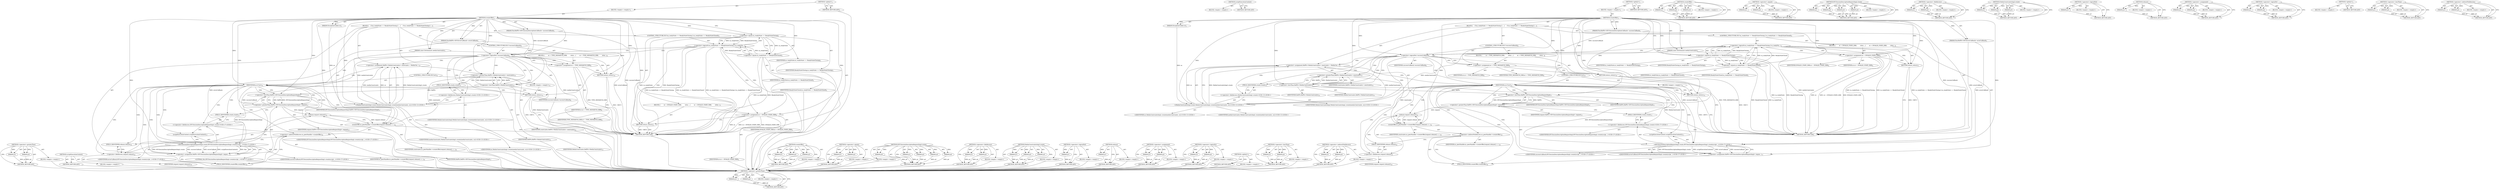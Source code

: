 digraph "&lt;operator&gt;.indirectFieldAccess" {
vulnerable_115 [label=<(METHOD,&lt;operator&gt;.greaterThan)>];
vulnerable_116 [label=<(PARAM,p1)>];
vulnerable_117 [label=<(PARAM,p2)>];
vulnerable_118 [label=<(BLOCK,&lt;empty&gt;,&lt;empty&gt;)>];
vulnerable_119 [label=<(METHOD_RETURN,ANY)>];
vulnerable_143 [label=<(METHOD,scriptExecutionContext)>];
vulnerable_144 [label=<(BLOCK,&lt;empty&gt;,&lt;empty&gt;)>];
vulnerable_145 [label=<(METHOD_RETURN,ANY)>];
vulnerable_6 [label=<(METHOD,&lt;global&gt;)<SUB>1</SUB>>];
vulnerable_7 [label=<(BLOCK,&lt;empty&gt;,&lt;empty&gt;)<SUB>1</SUB>>];
vulnerable_8 [label=<(METHOD,createOffer)<SUB>1</SUB>>];
vulnerable_9 [label=<(PARAM,PassRefPtr&lt;RTCSessionDescriptionCallback&gt; successCallback)<SUB>1</SUB>>];
vulnerable_10 [label=<(PARAM,PassRefPtr&lt;RTCErrorCallback&gt; errorCallback)<SUB>1</SUB>>];
vulnerable_11 [label=<(PARAM,const Dictionary&amp; mediaConstraints)<SUB>1</SUB>>];
vulnerable_12 [label=<(PARAM,ExceptionCode&amp; ec)<SUB>1</SUB>>];
vulnerable_13 [label=<(BLOCK,{
    if (m_readyState == ReadyStateClosing || ...,{
    if (m_readyState == ReadyStateClosing || ...)<SUB>2</SUB>>];
vulnerable_14 [label=<(CONTROL_STRUCTURE,IF,if (m_readyState == ReadyStateClosing || m_readyState == ReadyStateClosed))<SUB>3</SUB>>];
vulnerable_15 [label=<(&lt;operator&gt;.logicalOr,m_readyState == ReadyStateClosing || m_readySta...)<SUB>3</SUB>>];
vulnerable_16 [label=<(&lt;operator&gt;.equals,m_readyState == ReadyStateClosing)<SUB>3</SUB>>];
vulnerable_17 [label=<(IDENTIFIER,m_readyState,m_readyState == ReadyStateClosing)<SUB>3</SUB>>];
vulnerable_18 [label=<(IDENTIFIER,ReadyStateClosing,m_readyState == ReadyStateClosing)<SUB>3</SUB>>];
vulnerable_19 [label=<(&lt;operator&gt;.equals,m_readyState == ReadyStateClosed)<SUB>3</SUB>>];
vulnerable_20 [label=<(IDENTIFIER,m_readyState,m_readyState == ReadyStateClosed)<SUB>3</SUB>>];
vulnerable_21 [label=<(IDENTIFIER,ReadyStateClosed,m_readyState == ReadyStateClosed)<SUB>3</SUB>>];
vulnerable_22 [label=<(BLOCK,{
        ec = INVALID_STATE_ERR;
        retur...,{
        ec = INVALID_STATE_ERR;
        retur...)<SUB>3</SUB>>];
vulnerable_23 [label=<(&lt;operator&gt;.assignment,ec = INVALID_STATE_ERR)<SUB>4</SUB>>];
vulnerable_24 [label=<(IDENTIFIER,ec,ec = INVALID_STATE_ERR)<SUB>4</SUB>>];
vulnerable_25 [label=<(IDENTIFIER,INVALID_STATE_ERR,ec = INVALID_STATE_ERR)<SUB>4</SUB>>];
vulnerable_26 [label=<(RETURN,return;,return;)<SUB>5</SUB>>];
vulnerable_27 [label=<(CONTROL_STRUCTURE,IF,if (!successCallback))<SUB>8</SUB>>];
vulnerable_28 [label=<(&lt;operator&gt;.logicalNot,!successCallback)<SUB>8</SUB>>];
vulnerable_29 [label=<(IDENTIFIER,successCallback,!successCallback)<SUB>8</SUB>>];
vulnerable_30 [label=<(BLOCK,{
        ec = TYPE_MISMATCH_ERR;
        retur...,{
        ec = TYPE_MISMATCH_ERR;
        retur...)<SUB>8</SUB>>];
vulnerable_31 [label=<(&lt;operator&gt;.assignment,ec = TYPE_MISMATCH_ERR)<SUB>9</SUB>>];
vulnerable_32 [label=<(IDENTIFIER,ec,ec = TYPE_MISMATCH_ERR)<SUB>9</SUB>>];
vulnerable_33 [label=<(IDENTIFIER,TYPE_MISMATCH_ERR,ec = TYPE_MISMATCH_ERR)<SUB>9</SUB>>];
vulnerable_34 [label=<(RETURN,return;,return;)<SUB>10</SUB>>];
vulnerable_35 [label=<(&lt;operator&gt;.assignment,RefPtr&lt;MediaConstraints&gt; constraints = MediaCon...)<SUB>13</SUB>>];
vulnerable_36 [label=<(&lt;operator&gt;.greaterThan,RefPtr&lt;MediaConstraints&gt; constraints)<SUB>13</SUB>>];
vulnerable_37 [label=<(&lt;operator&gt;.lessThan,RefPtr&lt;MediaConstraints)<SUB>13</SUB>>];
vulnerable_38 [label=<(IDENTIFIER,RefPtr,RefPtr&lt;MediaConstraints)<SUB>13</SUB>>];
vulnerable_39 [label=<(IDENTIFIER,MediaConstraints,RefPtr&lt;MediaConstraints)<SUB>13</SUB>>];
vulnerable_40 [label=<(IDENTIFIER,constraints,RefPtr&lt;MediaConstraints&gt; constraints)<SUB>13</SUB>>];
vulnerable_41 [label="<(MediaConstraintsImpl.create,MediaConstraintsImpl::create(mediaConstraints, ec))<SUB>13</SUB>>"];
vulnerable_42 [label="<(&lt;operator&gt;.fieldAccess,MediaConstraintsImpl::create)<SUB>13</SUB>>"];
vulnerable_43 [label="<(IDENTIFIER,MediaConstraintsImpl,MediaConstraintsImpl::create(mediaConstraints, ec))<SUB>13</SUB>>"];
vulnerable_44 [label=<(FIELD_IDENTIFIER,create,create)<SUB>13</SUB>>];
vulnerable_45 [label="<(IDENTIFIER,mediaConstraints,MediaConstraintsImpl::create(mediaConstraints, ec))<SUB>13</SUB>>"];
vulnerable_46 [label="<(IDENTIFIER,ec,MediaConstraintsImpl::create(mediaConstraints, ec))<SUB>13</SUB>>"];
vulnerable_47 [label=<(CONTROL_STRUCTURE,IF,if (ec))<SUB>14</SUB>>];
vulnerable_48 [label=<(IDENTIFIER,ec,if (ec))<SUB>14</SUB>>];
vulnerable_49 [label=<(BLOCK,&lt;empty&gt;,&lt;empty&gt;)<SUB>15</SUB>>];
vulnerable_50 [label=<(RETURN,return;,return;)<SUB>15</SUB>>];
vulnerable_51 [label=<(&lt;operator&gt;.assignment,RefPtr&lt;RTCSessionDescriptionRequestImpl&gt; reques...)<SUB>17</SUB>>];
vulnerable_52 [label=<(&lt;operator&gt;.greaterThan,RefPtr&lt;RTCSessionDescriptionRequestImpl&gt; request)<SUB>17</SUB>>];
vulnerable_53 [label=<(&lt;operator&gt;.lessThan,RefPtr&lt;RTCSessionDescriptionRequestImpl)<SUB>17</SUB>>];
vulnerable_54 [label=<(IDENTIFIER,RefPtr,RefPtr&lt;RTCSessionDescriptionRequestImpl)<SUB>17</SUB>>];
vulnerable_55 [label=<(IDENTIFIER,RTCSessionDescriptionRequestImpl,RefPtr&lt;RTCSessionDescriptionRequestImpl)<SUB>17</SUB>>];
vulnerable_56 [label=<(IDENTIFIER,request,RefPtr&lt;RTCSessionDescriptionRequestImpl&gt; request)<SUB>17</SUB>>];
vulnerable_57 [label="<(RTCSessionDescriptionRequestImpl.create,RTCSessionDescriptionRequestImpl::create(script...)<SUB>17</SUB>>"];
vulnerable_58 [label="<(&lt;operator&gt;.fieldAccess,RTCSessionDescriptionRequestImpl::create)<SUB>17</SUB>>"];
vulnerable_59 [label="<(IDENTIFIER,RTCSessionDescriptionRequestImpl,RTCSessionDescriptionRequestImpl::create(script...)<SUB>17</SUB>>"];
vulnerable_60 [label=<(FIELD_IDENTIFIER,create,create)<SUB>17</SUB>>];
vulnerable_61 [label=<(scriptExecutionContext,scriptExecutionContext())<SUB>17</SUB>>];
vulnerable_62 [label="<(IDENTIFIER,successCallback,RTCSessionDescriptionRequestImpl::create(script...)<SUB>17</SUB>>"];
vulnerable_63 [label="<(IDENTIFIER,errorCallback,RTCSessionDescriptionRequestImpl::create(script...)<SUB>17</SUB>>"];
vulnerable_64 [label=<(createOffer,m_peerHandler-&gt;createOffer(request.release(), c...)<SUB>18</SUB>>];
vulnerable_65 [label=<(&lt;operator&gt;.indirectFieldAccess,m_peerHandler-&gt;createOffer)<SUB>18</SUB>>];
vulnerable_66 [label=<(IDENTIFIER,m_peerHandler,m_peerHandler-&gt;createOffer(request.release(), c...)<SUB>18</SUB>>];
vulnerable_67 [label=<(FIELD_IDENTIFIER,createOffer,createOffer)<SUB>18</SUB>>];
vulnerable_68 [label=<(release,request.release())<SUB>18</SUB>>];
vulnerable_69 [label=<(&lt;operator&gt;.fieldAccess,request.release)<SUB>18</SUB>>];
vulnerable_70 [label=<(IDENTIFIER,request,request.release())<SUB>18</SUB>>];
vulnerable_71 [label=<(FIELD_IDENTIFIER,release,release)<SUB>18</SUB>>];
vulnerable_72 [label=<(IDENTIFIER,constraints,m_peerHandler-&gt;createOffer(request.release(), c...)<SUB>18</SUB>>];
vulnerable_73 [label=<(METHOD_RETURN,void)<SUB>1</SUB>>];
vulnerable_75 [label=<(METHOD_RETURN,ANY)<SUB>1</SUB>>];
vulnerable_146 [label=<(METHOD,createOffer)>];
vulnerable_147 [label=<(PARAM,p1)>];
vulnerable_148 [label=<(PARAM,p2)>];
vulnerable_149 [label=<(PARAM,p3)>];
vulnerable_150 [label=<(BLOCK,&lt;empty&gt;,&lt;empty&gt;)>];
vulnerable_151 [label=<(METHOD_RETURN,ANY)>];
vulnerable_101 [label=<(METHOD,&lt;operator&gt;.equals)>];
vulnerable_102 [label=<(PARAM,p1)>];
vulnerable_103 [label=<(PARAM,p2)>];
vulnerable_104 [label=<(BLOCK,&lt;empty&gt;,&lt;empty&gt;)>];
vulnerable_105 [label=<(METHOD_RETURN,ANY)>];
vulnerable_136 [label=<(METHOD,RTCSessionDescriptionRequestImpl.create)>];
vulnerable_137 [label=<(PARAM,p1)>];
vulnerable_138 [label=<(PARAM,p2)>];
vulnerable_139 [label=<(PARAM,p3)>];
vulnerable_140 [label=<(PARAM,p4)>];
vulnerable_141 [label=<(BLOCK,&lt;empty&gt;,&lt;empty&gt;)>];
vulnerable_142 [label=<(METHOD_RETURN,ANY)>];
vulnerable_131 [label=<(METHOD,&lt;operator&gt;.fieldAccess)>];
vulnerable_132 [label=<(PARAM,p1)>];
vulnerable_133 [label=<(PARAM,p2)>];
vulnerable_134 [label=<(BLOCK,&lt;empty&gt;,&lt;empty&gt;)>];
vulnerable_135 [label=<(METHOD_RETURN,ANY)>];
vulnerable_125 [label=<(METHOD,MediaConstraintsImpl.create)>];
vulnerable_126 [label=<(PARAM,p1)>];
vulnerable_127 [label=<(PARAM,p2)>];
vulnerable_128 [label=<(PARAM,p3)>];
vulnerable_129 [label=<(BLOCK,&lt;empty&gt;,&lt;empty&gt;)>];
vulnerable_130 [label=<(METHOD_RETURN,ANY)>];
vulnerable_111 [label=<(METHOD,&lt;operator&gt;.logicalNot)>];
vulnerable_112 [label=<(PARAM,p1)>];
vulnerable_113 [label=<(BLOCK,&lt;empty&gt;,&lt;empty&gt;)>];
vulnerable_114 [label=<(METHOD_RETURN,ANY)>];
vulnerable_157 [label=<(METHOD,release)>];
vulnerable_158 [label=<(PARAM,p1)>];
vulnerable_159 [label=<(BLOCK,&lt;empty&gt;,&lt;empty&gt;)>];
vulnerable_160 [label=<(METHOD_RETURN,ANY)>];
vulnerable_106 [label=<(METHOD,&lt;operator&gt;.assignment)>];
vulnerable_107 [label=<(PARAM,p1)>];
vulnerable_108 [label=<(PARAM,p2)>];
vulnerable_109 [label=<(BLOCK,&lt;empty&gt;,&lt;empty&gt;)>];
vulnerable_110 [label=<(METHOD_RETURN,ANY)>];
vulnerable_96 [label=<(METHOD,&lt;operator&gt;.logicalOr)>];
vulnerable_97 [label=<(PARAM,p1)>];
vulnerable_98 [label=<(PARAM,p2)>];
vulnerable_99 [label=<(BLOCK,&lt;empty&gt;,&lt;empty&gt;)>];
vulnerable_100 [label=<(METHOD_RETURN,ANY)>];
vulnerable_90 [label=<(METHOD,&lt;global&gt;)<SUB>1</SUB>>];
vulnerable_91 [label=<(BLOCK,&lt;empty&gt;,&lt;empty&gt;)>];
vulnerable_92 [label=<(METHOD_RETURN,ANY)>];
vulnerable_120 [label=<(METHOD,&lt;operator&gt;.lessThan)>];
vulnerable_121 [label=<(PARAM,p1)>];
vulnerable_122 [label=<(PARAM,p2)>];
vulnerable_123 [label=<(BLOCK,&lt;empty&gt;,&lt;empty&gt;)>];
vulnerable_124 [label=<(METHOD_RETURN,ANY)>];
vulnerable_152 [label=<(METHOD,&lt;operator&gt;.indirectFieldAccess)>];
vulnerable_153 [label=<(PARAM,p1)>];
vulnerable_154 [label=<(PARAM,p2)>];
vulnerable_155 [label=<(BLOCK,&lt;empty&gt;,&lt;empty&gt;)>];
vulnerable_156 [label=<(METHOD_RETURN,ANY)>];
fixed_116 [label=<(METHOD,&lt;operator&gt;.greaterThan)>];
fixed_117 [label=<(PARAM,p1)>];
fixed_118 [label=<(PARAM,p2)>];
fixed_119 [label=<(BLOCK,&lt;empty&gt;,&lt;empty&gt;)>];
fixed_120 [label=<(METHOD_RETURN,ANY)>];
fixed_145 [label=<(METHOD,scriptExecutionContext)>];
fixed_146 [label=<(BLOCK,&lt;empty&gt;,&lt;empty&gt;)>];
fixed_147 [label=<(METHOD_RETURN,ANY)>];
fixed_6 [label=<(METHOD,&lt;global&gt;)<SUB>1</SUB>>];
fixed_7 [label=<(BLOCK,&lt;empty&gt;,&lt;empty&gt;)<SUB>1</SUB>>];
fixed_8 [label=<(METHOD,createOffer)<SUB>1</SUB>>];
fixed_9 [label=<(PARAM,PassRefPtr&lt;RTCSessionDescriptionCallback&gt; successCallback)<SUB>1</SUB>>];
fixed_10 [label=<(PARAM,PassRefPtr&lt;RTCErrorCallback&gt; errorCallback)<SUB>1</SUB>>];
fixed_11 [label=<(PARAM,const Dictionary&amp; mediaConstraints)<SUB>1</SUB>>];
fixed_12 [label=<(PARAM,ExceptionCode&amp; ec)<SUB>1</SUB>>];
fixed_13 [label=<(BLOCK,{
    if (m_readyState == ReadyStateClosing || ...,{
    if (m_readyState == ReadyStateClosing || ...)<SUB>2</SUB>>];
fixed_14 [label=<(CONTROL_STRUCTURE,IF,if (m_readyState == ReadyStateClosing || m_readyState == ReadyStateClosed))<SUB>3</SUB>>];
fixed_15 [label=<(&lt;operator&gt;.logicalOr,m_readyState == ReadyStateClosing || m_readySta...)<SUB>3</SUB>>];
fixed_16 [label=<(&lt;operator&gt;.equals,m_readyState == ReadyStateClosing)<SUB>3</SUB>>];
fixed_17 [label=<(IDENTIFIER,m_readyState,m_readyState == ReadyStateClosing)<SUB>3</SUB>>];
fixed_18 [label=<(IDENTIFIER,ReadyStateClosing,m_readyState == ReadyStateClosing)<SUB>3</SUB>>];
fixed_19 [label=<(&lt;operator&gt;.equals,m_readyState == ReadyStateClosed)<SUB>3</SUB>>];
fixed_20 [label=<(IDENTIFIER,m_readyState,m_readyState == ReadyStateClosed)<SUB>3</SUB>>];
fixed_21 [label=<(IDENTIFIER,ReadyStateClosed,m_readyState == ReadyStateClosed)<SUB>3</SUB>>];
fixed_22 [label=<(BLOCK,{
        ec = INVALID_STATE_ERR;
        retur...,{
        ec = INVALID_STATE_ERR;
        retur...)<SUB>3</SUB>>];
fixed_23 [label=<(&lt;operator&gt;.assignment,ec = INVALID_STATE_ERR)<SUB>4</SUB>>];
fixed_24 [label=<(IDENTIFIER,ec,ec = INVALID_STATE_ERR)<SUB>4</SUB>>];
fixed_25 [label=<(IDENTIFIER,INVALID_STATE_ERR,ec = INVALID_STATE_ERR)<SUB>4</SUB>>];
fixed_26 [label=<(RETURN,return;,return;)<SUB>5</SUB>>];
fixed_27 [label=<(CONTROL_STRUCTURE,IF,if (!successCallback))<SUB>8</SUB>>];
fixed_28 [label=<(&lt;operator&gt;.logicalNot,!successCallback)<SUB>8</SUB>>];
fixed_29 [label=<(IDENTIFIER,successCallback,!successCallback)<SUB>8</SUB>>];
fixed_30 [label=<(BLOCK,{
        ec = TYPE_MISMATCH_ERR;
        retur...,{
        ec = TYPE_MISMATCH_ERR;
        retur...)<SUB>8</SUB>>];
fixed_31 [label=<(&lt;operator&gt;.assignment,ec = TYPE_MISMATCH_ERR)<SUB>9</SUB>>];
fixed_32 [label=<(IDENTIFIER,ec,ec = TYPE_MISMATCH_ERR)<SUB>9</SUB>>];
fixed_33 [label=<(IDENTIFIER,TYPE_MISMATCH_ERR,ec = TYPE_MISMATCH_ERR)<SUB>9</SUB>>];
fixed_34 [label=<(RETURN,return;,return;)<SUB>10</SUB>>];
fixed_35 [label=<(&lt;operator&gt;.assignment,RefPtr&lt;MediaConstraints&gt; constraints = MediaCon...)<SUB>13</SUB>>];
fixed_36 [label=<(&lt;operator&gt;.greaterThan,RefPtr&lt;MediaConstraints&gt; constraints)<SUB>13</SUB>>];
fixed_37 [label=<(&lt;operator&gt;.lessThan,RefPtr&lt;MediaConstraints)<SUB>13</SUB>>];
fixed_38 [label=<(IDENTIFIER,RefPtr,RefPtr&lt;MediaConstraints)<SUB>13</SUB>>];
fixed_39 [label=<(IDENTIFIER,MediaConstraints,RefPtr&lt;MediaConstraints)<SUB>13</SUB>>];
fixed_40 [label=<(IDENTIFIER,constraints,RefPtr&lt;MediaConstraints&gt; constraints)<SUB>13</SUB>>];
fixed_41 [label="<(MediaConstraintsImpl.create,MediaConstraintsImpl::create(mediaConstraints, ec))<SUB>13</SUB>>"];
fixed_42 [label="<(&lt;operator&gt;.fieldAccess,MediaConstraintsImpl::create)<SUB>13</SUB>>"];
fixed_43 [label="<(IDENTIFIER,MediaConstraintsImpl,MediaConstraintsImpl::create(mediaConstraints, ec))<SUB>13</SUB>>"];
fixed_44 [label=<(FIELD_IDENTIFIER,create,create)<SUB>13</SUB>>];
fixed_45 [label="<(IDENTIFIER,mediaConstraints,MediaConstraintsImpl::create(mediaConstraints, ec))<SUB>13</SUB>>"];
fixed_46 [label="<(IDENTIFIER,ec,MediaConstraintsImpl::create(mediaConstraints, ec))<SUB>13</SUB>>"];
fixed_47 [label=<(CONTROL_STRUCTURE,IF,if (ec))<SUB>14</SUB>>];
fixed_48 [label=<(IDENTIFIER,ec,if (ec))<SUB>14</SUB>>];
fixed_49 [label=<(BLOCK,&lt;empty&gt;,&lt;empty&gt;)<SUB>15</SUB>>];
fixed_50 [label=<(RETURN,return;,return;)<SUB>15</SUB>>];
fixed_51 [label=<(&lt;operator&gt;.assignment,RefPtr&lt;RTCSessionDescriptionRequestImpl&gt; reques...)<SUB>17</SUB>>];
fixed_52 [label=<(&lt;operator&gt;.greaterThan,RefPtr&lt;RTCSessionDescriptionRequestImpl&gt; request)<SUB>17</SUB>>];
fixed_53 [label=<(&lt;operator&gt;.lessThan,RefPtr&lt;RTCSessionDescriptionRequestImpl)<SUB>17</SUB>>];
fixed_54 [label=<(IDENTIFIER,RefPtr,RefPtr&lt;RTCSessionDescriptionRequestImpl)<SUB>17</SUB>>];
fixed_55 [label=<(IDENTIFIER,RTCSessionDescriptionRequestImpl,RefPtr&lt;RTCSessionDescriptionRequestImpl)<SUB>17</SUB>>];
fixed_56 [label=<(IDENTIFIER,request,RefPtr&lt;RTCSessionDescriptionRequestImpl&gt; request)<SUB>17</SUB>>];
fixed_57 [label="<(RTCSessionDescriptionRequestImpl.create,RTCSessionDescriptionRequestImpl::create(script...)<SUB>17</SUB>>"];
fixed_58 [label="<(&lt;operator&gt;.fieldAccess,RTCSessionDescriptionRequestImpl::create)<SUB>17</SUB>>"];
fixed_59 [label="<(IDENTIFIER,RTCSessionDescriptionRequestImpl,RTCSessionDescriptionRequestImpl::create(script...)<SUB>17</SUB>>"];
fixed_60 [label=<(FIELD_IDENTIFIER,create,create)<SUB>17</SUB>>];
fixed_61 [label=<(scriptExecutionContext,scriptExecutionContext())<SUB>17</SUB>>];
fixed_62 [label="<(IDENTIFIER,successCallback,RTCSessionDescriptionRequestImpl::create(script...)<SUB>17</SUB>>"];
fixed_63 [label="<(IDENTIFIER,errorCallback,RTCSessionDescriptionRequestImpl::create(script...)<SUB>17</SUB>>"];
fixed_64 [label="<(LITERAL,this,RTCSessionDescriptionRequestImpl::create(script...)<SUB>17</SUB>>"];
fixed_65 [label=<(createOffer,m_peerHandler-&gt;createOffer(request.release(), c...)<SUB>18</SUB>>];
fixed_66 [label=<(&lt;operator&gt;.indirectFieldAccess,m_peerHandler-&gt;createOffer)<SUB>18</SUB>>];
fixed_67 [label=<(IDENTIFIER,m_peerHandler,m_peerHandler-&gt;createOffer(request.release(), c...)<SUB>18</SUB>>];
fixed_68 [label=<(FIELD_IDENTIFIER,createOffer,createOffer)<SUB>18</SUB>>];
fixed_69 [label=<(release,request.release())<SUB>18</SUB>>];
fixed_70 [label=<(&lt;operator&gt;.fieldAccess,request.release)<SUB>18</SUB>>];
fixed_71 [label=<(IDENTIFIER,request,request.release())<SUB>18</SUB>>];
fixed_72 [label=<(FIELD_IDENTIFIER,release,release)<SUB>18</SUB>>];
fixed_73 [label=<(IDENTIFIER,constraints,m_peerHandler-&gt;createOffer(request.release(), c...)<SUB>18</SUB>>];
fixed_74 [label=<(METHOD_RETURN,void)<SUB>1</SUB>>];
fixed_76 [label=<(METHOD_RETURN,ANY)<SUB>1</SUB>>];
fixed_148 [label=<(METHOD,createOffer)>];
fixed_149 [label=<(PARAM,p1)>];
fixed_150 [label=<(PARAM,p2)>];
fixed_151 [label=<(PARAM,p3)>];
fixed_152 [label=<(BLOCK,&lt;empty&gt;,&lt;empty&gt;)>];
fixed_153 [label=<(METHOD_RETURN,ANY)>];
fixed_102 [label=<(METHOD,&lt;operator&gt;.equals)>];
fixed_103 [label=<(PARAM,p1)>];
fixed_104 [label=<(PARAM,p2)>];
fixed_105 [label=<(BLOCK,&lt;empty&gt;,&lt;empty&gt;)>];
fixed_106 [label=<(METHOD_RETURN,ANY)>];
fixed_137 [label=<(METHOD,RTCSessionDescriptionRequestImpl.create)>];
fixed_138 [label=<(PARAM,p1)>];
fixed_139 [label=<(PARAM,p2)>];
fixed_140 [label=<(PARAM,p3)>];
fixed_141 [label=<(PARAM,p4)>];
fixed_142 [label=<(PARAM,p5)>];
fixed_143 [label=<(BLOCK,&lt;empty&gt;,&lt;empty&gt;)>];
fixed_144 [label=<(METHOD_RETURN,ANY)>];
fixed_132 [label=<(METHOD,&lt;operator&gt;.fieldAccess)>];
fixed_133 [label=<(PARAM,p1)>];
fixed_134 [label=<(PARAM,p2)>];
fixed_135 [label=<(BLOCK,&lt;empty&gt;,&lt;empty&gt;)>];
fixed_136 [label=<(METHOD_RETURN,ANY)>];
fixed_126 [label=<(METHOD,MediaConstraintsImpl.create)>];
fixed_127 [label=<(PARAM,p1)>];
fixed_128 [label=<(PARAM,p2)>];
fixed_129 [label=<(PARAM,p3)>];
fixed_130 [label=<(BLOCK,&lt;empty&gt;,&lt;empty&gt;)>];
fixed_131 [label=<(METHOD_RETURN,ANY)>];
fixed_112 [label=<(METHOD,&lt;operator&gt;.logicalNot)>];
fixed_113 [label=<(PARAM,p1)>];
fixed_114 [label=<(BLOCK,&lt;empty&gt;,&lt;empty&gt;)>];
fixed_115 [label=<(METHOD_RETURN,ANY)>];
fixed_159 [label=<(METHOD,release)>];
fixed_160 [label=<(PARAM,p1)>];
fixed_161 [label=<(BLOCK,&lt;empty&gt;,&lt;empty&gt;)>];
fixed_162 [label=<(METHOD_RETURN,ANY)>];
fixed_107 [label=<(METHOD,&lt;operator&gt;.assignment)>];
fixed_108 [label=<(PARAM,p1)>];
fixed_109 [label=<(PARAM,p2)>];
fixed_110 [label=<(BLOCK,&lt;empty&gt;,&lt;empty&gt;)>];
fixed_111 [label=<(METHOD_RETURN,ANY)>];
fixed_97 [label=<(METHOD,&lt;operator&gt;.logicalOr)>];
fixed_98 [label=<(PARAM,p1)>];
fixed_99 [label=<(PARAM,p2)>];
fixed_100 [label=<(BLOCK,&lt;empty&gt;,&lt;empty&gt;)>];
fixed_101 [label=<(METHOD_RETURN,ANY)>];
fixed_91 [label=<(METHOD,&lt;global&gt;)<SUB>1</SUB>>];
fixed_92 [label=<(BLOCK,&lt;empty&gt;,&lt;empty&gt;)>];
fixed_93 [label=<(METHOD_RETURN,ANY)>];
fixed_121 [label=<(METHOD,&lt;operator&gt;.lessThan)>];
fixed_122 [label=<(PARAM,p1)>];
fixed_123 [label=<(PARAM,p2)>];
fixed_124 [label=<(BLOCK,&lt;empty&gt;,&lt;empty&gt;)>];
fixed_125 [label=<(METHOD_RETURN,ANY)>];
fixed_154 [label=<(METHOD,&lt;operator&gt;.indirectFieldAccess)>];
fixed_155 [label=<(PARAM,p1)>];
fixed_156 [label=<(PARAM,p2)>];
fixed_157 [label=<(BLOCK,&lt;empty&gt;,&lt;empty&gt;)>];
fixed_158 [label=<(METHOD_RETURN,ANY)>];
vulnerable_115 -> vulnerable_116  [key=0, label="AST: "];
vulnerable_115 -> vulnerable_116  [key=1, label="DDG: "];
vulnerable_115 -> vulnerable_118  [key=0, label="AST: "];
vulnerable_115 -> vulnerable_117  [key=0, label="AST: "];
vulnerable_115 -> vulnerable_117  [key=1, label="DDG: "];
vulnerable_115 -> vulnerable_119  [key=0, label="AST: "];
vulnerable_115 -> vulnerable_119  [key=1, label="CFG: "];
vulnerable_116 -> vulnerable_119  [key=0, label="DDG: p1"];
vulnerable_117 -> vulnerable_119  [key=0, label="DDG: p2"];
vulnerable_143 -> vulnerable_144  [key=0, label="AST: "];
vulnerable_143 -> vulnerable_145  [key=0, label="AST: "];
vulnerable_143 -> vulnerable_145  [key=1, label="CFG: "];
vulnerable_6 -> vulnerable_7  [key=0, label="AST: "];
vulnerable_6 -> vulnerable_75  [key=0, label="AST: "];
vulnerable_6 -> vulnerable_75  [key=1, label="CFG: "];
vulnerable_7 -> vulnerable_8  [key=0, label="AST: "];
vulnerable_8 -> vulnerable_9  [key=0, label="AST: "];
vulnerable_8 -> vulnerable_9  [key=1, label="DDG: "];
vulnerable_8 -> vulnerable_10  [key=0, label="AST: "];
vulnerable_8 -> vulnerable_10  [key=1, label="DDG: "];
vulnerable_8 -> vulnerable_11  [key=0, label="AST: "];
vulnerable_8 -> vulnerable_11  [key=1, label="DDG: "];
vulnerable_8 -> vulnerable_12  [key=0, label="AST: "];
vulnerable_8 -> vulnerable_12  [key=1, label="DDG: "];
vulnerable_8 -> vulnerable_13  [key=0, label="AST: "];
vulnerable_8 -> vulnerable_73  [key=0, label="AST: "];
vulnerable_8 -> vulnerable_16  [key=0, label="CFG: "];
vulnerable_8 -> vulnerable_16  [key=1, label="DDG: "];
vulnerable_8 -> vulnerable_48  [key=0, label="DDG: "];
vulnerable_8 -> vulnerable_64  [key=0, label="DDG: "];
vulnerable_8 -> vulnerable_23  [key=0, label="DDG: "];
vulnerable_8 -> vulnerable_26  [key=0, label="DDG: "];
vulnerable_8 -> vulnerable_28  [key=0, label="DDG: "];
vulnerable_8 -> vulnerable_31  [key=0, label="DDG: "];
vulnerable_8 -> vulnerable_34  [key=0, label="DDG: "];
vulnerable_8 -> vulnerable_36  [key=0, label="DDG: "];
vulnerable_8 -> vulnerable_41  [key=0, label="DDG: "];
vulnerable_8 -> vulnerable_50  [key=0, label="DDG: "];
vulnerable_8 -> vulnerable_52  [key=0, label="DDG: "];
vulnerable_8 -> vulnerable_57  [key=0, label="DDG: "];
vulnerable_8 -> vulnerable_19  [key=0, label="DDG: "];
vulnerable_8 -> vulnerable_37  [key=0, label="DDG: "];
vulnerable_8 -> vulnerable_53  [key=0, label="DDG: "];
vulnerable_9 -> vulnerable_73  [key=0, label="DDG: successCallback"];
vulnerable_9 -> vulnerable_28  [key=0, label="DDG: successCallback"];
vulnerable_10 -> vulnerable_73  [key=0, label="DDG: errorCallback"];
vulnerable_10 -> vulnerable_57  [key=0, label="DDG: errorCallback"];
vulnerable_11 -> vulnerable_73  [key=0, label="DDG: mediaConstraints"];
vulnerable_11 -> vulnerable_41  [key=0, label="DDG: mediaConstraints"];
vulnerable_12 -> vulnerable_41  [key=0, label="DDG: ec"];
vulnerable_13 -> vulnerable_14  [key=0, label="AST: "];
vulnerable_13 -> vulnerable_27  [key=0, label="AST: "];
vulnerable_13 -> vulnerable_35  [key=0, label="AST: "];
vulnerable_13 -> vulnerable_47  [key=0, label="AST: "];
vulnerable_13 -> vulnerable_51  [key=0, label="AST: "];
vulnerable_13 -> vulnerable_64  [key=0, label="AST: "];
vulnerable_14 -> vulnerable_15  [key=0, label="AST: "];
vulnerable_14 -> vulnerable_22  [key=0, label="AST: "];
vulnerable_15 -> vulnerable_16  [key=0, label="AST: "];
vulnerable_15 -> vulnerable_19  [key=0, label="AST: "];
vulnerable_15 -> vulnerable_23  [key=0, label="CFG: "];
vulnerable_15 -> vulnerable_23  [key=1, label="CDG: "];
vulnerable_15 -> vulnerable_28  [key=0, label="CFG: "];
vulnerable_15 -> vulnerable_28  [key=1, label="CDG: "];
vulnerable_15 -> vulnerable_73  [key=0, label="DDG: m_readyState == ReadyStateClosing"];
vulnerable_15 -> vulnerable_73  [key=1, label="DDG: m_readyState == ReadyStateClosed"];
vulnerable_15 -> vulnerable_73  [key=2, label="DDG: m_readyState == ReadyStateClosing || m_readyState == ReadyStateClosed"];
vulnerable_15 -> vulnerable_26  [key=0, label="CDG: "];
vulnerable_16 -> vulnerable_17  [key=0, label="AST: "];
vulnerable_16 -> vulnerable_18  [key=0, label="AST: "];
vulnerable_16 -> vulnerable_15  [key=0, label="CFG: "];
vulnerable_16 -> vulnerable_15  [key=1, label="DDG: m_readyState"];
vulnerable_16 -> vulnerable_15  [key=2, label="DDG: ReadyStateClosing"];
vulnerable_16 -> vulnerable_19  [key=0, label="CFG: "];
vulnerable_16 -> vulnerable_19  [key=1, label="DDG: m_readyState"];
vulnerable_16 -> vulnerable_19  [key=2, label="CDG: "];
vulnerable_16 -> vulnerable_73  [key=0, label="DDG: m_readyState"];
vulnerable_16 -> vulnerable_73  [key=1, label="DDG: ReadyStateClosing"];
vulnerable_19 -> vulnerable_20  [key=0, label="AST: "];
vulnerable_19 -> vulnerable_21  [key=0, label="AST: "];
vulnerable_19 -> vulnerable_15  [key=0, label="CFG: "];
vulnerable_19 -> vulnerable_15  [key=1, label="DDG: m_readyState"];
vulnerable_19 -> vulnerable_15  [key=2, label="DDG: ReadyStateClosed"];
vulnerable_19 -> vulnerable_73  [key=0, label="DDG: m_readyState"];
vulnerable_19 -> vulnerable_73  [key=1, label="DDG: ReadyStateClosed"];
vulnerable_22 -> vulnerable_23  [key=0, label="AST: "];
vulnerable_22 -> vulnerable_26  [key=0, label="AST: "];
vulnerable_23 -> vulnerable_24  [key=0, label="AST: "];
vulnerable_23 -> vulnerable_25  [key=0, label="AST: "];
vulnerable_23 -> vulnerable_26  [key=0, label="CFG: "];
vulnerable_23 -> vulnerable_73  [key=0, label="DDG: ec"];
vulnerable_23 -> vulnerable_73  [key=1, label="DDG: ec = INVALID_STATE_ERR"];
vulnerable_23 -> vulnerable_73  [key=2, label="DDG: INVALID_STATE_ERR"];
vulnerable_26 -> vulnerable_73  [key=0, label="CFG: "];
vulnerable_26 -> vulnerable_73  [key=1, label="DDG: &lt;RET&gt;"];
vulnerable_27 -> vulnerable_28  [key=0, label="AST: "];
vulnerable_27 -> vulnerable_30  [key=0, label="AST: "];
vulnerable_28 -> vulnerable_29  [key=0, label="AST: "];
vulnerable_28 -> vulnerable_31  [key=0, label="CFG: "];
vulnerable_28 -> vulnerable_31  [key=1, label="CDG: "];
vulnerable_28 -> vulnerable_37  [key=0, label="CFG: "];
vulnerable_28 -> vulnerable_37  [key=1, label="CDG: "];
vulnerable_28 -> vulnerable_57  [key=0, label="DDG: successCallback"];
vulnerable_28 -> vulnerable_34  [key=0, label="CDG: "];
vulnerable_28 -> vulnerable_48  [key=0, label="CDG: "];
vulnerable_28 -> vulnerable_42  [key=0, label="CDG: "];
vulnerable_28 -> vulnerable_44  [key=0, label="CDG: "];
vulnerable_28 -> vulnerable_35  [key=0, label="CDG: "];
vulnerable_28 -> vulnerable_36  [key=0, label="CDG: "];
vulnerable_28 -> vulnerable_41  [key=0, label="CDG: "];
vulnerable_30 -> vulnerable_31  [key=0, label="AST: "];
vulnerable_30 -> vulnerable_34  [key=0, label="AST: "];
vulnerable_31 -> vulnerable_32  [key=0, label="AST: "];
vulnerable_31 -> vulnerable_33  [key=0, label="AST: "];
vulnerable_31 -> vulnerable_34  [key=0, label="CFG: "];
vulnerable_31 -> vulnerable_73  [key=0, label="DDG: TYPE_MISMATCH_ERR"];
vulnerable_34 -> vulnerable_73  [key=0, label="CFG: "];
vulnerable_34 -> vulnerable_73  [key=1, label="DDG: &lt;RET&gt;"];
vulnerable_35 -> vulnerable_36  [key=0, label="AST: "];
vulnerable_35 -> vulnerable_41  [key=0, label="AST: "];
vulnerable_35 -> vulnerable_48  [key=0, label="CFG: "];
vulnerable_36 -> vulnerable_37  [key=0, label="AST: "];
vulnerable_36 -> vulnerable_40  [key=0, label="AST: "];
vulnerable_36 -> vulnerable_44  [key=0, label="CFG: "];
vulnerable_36 -> vulnerable_64  [key=0, label="DDG: constraints"];
vulnerable_37 -> vulnerable_38  [key=0, label="AST: "];
vulnerable_37 -> vulnerable_39  [key=0, label="AST: "];
vulnerable_37 -> vulnerable_36  [key=0, label="CFG: "];
vulnerable_37 -> vulnerable_36  [key=1, label="DDG: RefPtr"];
vulnerable_37 -> vulnerable_36  [key=2, label="DDG: MediaConstraints"];
vulnerable_37 -> vulnerable_73  [key=0, label="DDG: MediaConstraints"];
vulnerable_37 -> vulnerable_53  [key=0, label="DDG: RefPtr"];
vulnerable_41 -> vulnerable_42  [key=0, label="AST: "];
vulnerable_41 -> vulnerable_45  [key=0, label="AST: "];
vulnerable_41 -> vulnerable_46  [key=0, label="AST: "];
vulnerable_41 -> vulnerable_35  [key=0, label="CFG: "];
vulnerable_41 -> vulnerable_35  [key=1, label="DDG: MediaConstraintsImpl::create"];
vulnerable_41 -> vulnerable_35  [key=2, label="DDG: mediaConstraints"];
vulnerable_41 -> vulnerable_35  [key=3, label="DDG: ec"];
vulnerable_42 -> vulnerable_43  [key=0, label="AST: "];
vulnerable_42 -> vulnerable_44  [key=0, label="AST: "];
vulnerable_42 -> vulnerable_41  [key=0, label="CFG: "];
vulnerable_44 -> vulnerable_42  [key=0, label="CFG: "];
vulnerable_47 -> vulnerable_48  [key=0, label="AST: "];
vulnerable_47 -> vulnerable_49  [key=0, label="AST: "];
vulnerable_48 -> vulnerable_50  [key=0, label="CFG: "];
vulnerable_48 -> vulnerable_50  [key=1, label="CDG: "];
vulnerable_48 -> vulnerable_53  [key=0, label="CFG: "];
vulnerable_48 -> vulnerable_53  [key=1, label="CDG: "];
vulnerable_48 -> vulnerable_68  [key=0, label="CDG: "];
vulnerable_48 -> vulnerable_60  [key=0, label="CDG: "];
vulnerable_48 -> vulnerable_64  [key=0, label="CDG: "];
vulnerable_48 -> vulnerable_51  [key=0, label="CDG: "];
vulnerable_48 -> vulnerable_57  [key=0, label="CDG: "];
vulnerable_48 -> vulnerable_52  [key=0, label="CDG: "];
vulnerable_48 -> vulnerable_69  [key=0, label="CDG: "];
vulnerable_48 -> vulnerable_67  [key=0, label="CDG: "];
vulnerable_48 -> vulnerable_65  [key=0, label="CDG: "];
vulnerable_48 -> vulnerable_58  [key=0, label="CDG: "];
vulnerable_48 -> vulnerable_61  [key=0, label="CDG: "];
vulnerable_48 -> vulnerable_71  [key=0, label="CDG: "];
vulnerable_49 -> vulnerable_50  [key=0, label="AST: "];
vulnerable_50 -> vulnerable_73  [key=0, label="CFG: "];
vulnerable_50 -> vulnerable_73  [key=1, label="DDG: &lt;RET&gt;"];
vulnerable_51 -> vulnerable_52  [key=0, label="AST: "];
vulnerable_51 -> vulnerable_57  [key=0, label="AST: "];
vulnerable_51 -> vulnerable_67  [key=0, label="CFG: "];
vulnerable_52 -> vulnerable_53  [key=0, label="AST: "];
vulnerable_52 -> vulnerable_56  [key=0, label="AST: "];
vulnerable_52 -> vulnerable_60  [key=0, label="CFG: "];
vulnerable_52 -> vulnerable_68  [key=0, label="DDG: request"];
vulnerable_53 -> vulnerable_54  [key=0, label="AST: "];
vulnerable_53 -> vulnerable_55  [key=0, label="AST: "];
vulnerable_53 -> vulnerable_52  [key=0, label="CFG: "];
vulnerable_53 -> vulnerable_52  [key=1, label="DDG: RefPtr"];
vulnerable_53 -> vulnerable_52  [key=2, label="DDG: RTCSessionDescriptionRequestImpl"];
vulnerable_53 -> vulnerable_57  [key=0, label="DDG: RTCSessionDescriptionRequestImpl"];
vulnerable_57 -> vulnerable_58  [key=0, label="AST: "];
vulnerable_57 -> vulnerable_61  [key=0, label="AST: "];
vulnerable_57 -> vulnerable_62  [key=0, label="AST: "];
vulnerable_57 -> vulnerable_63  [key=0, label="AST: "];
vulnerable_57 -> vulnerable_51  [key=0, label="CFG: "];
vulnerable_57 -> vulnerable_51  [key=1, label="DDG: RTCSessionDescriptionRequestImpl::create"];
vulnerable_57 -> vulnerable_51  [key=2, label="DDG: scriptExecutionContext()"];
vulnerable_57 -> vulnerable_51  [key=3, label="DDG: successCallback"];
vulnerable_57 -> vulnerable_51  [key=4, label="DDG: errorCallback"];
vulnerable_58 -> vulnerable_59  [key=0, label="AST: "];
vulnerable_58 -> vulnerable_60  [key=0, label="AST: "];
vulnerable_58 -> vulnerable_61  [key=0, label="CFG: "];
vulnerable_60 -> vulnerable_58  [key=0, label="CFG: "];
vulnerable_61 -> vulnerable_57  [key=0, label="CFG: "];
vulnerable_64 -> vulnerable_65  [key=0, label="AST: "];
vulnerable_64 -> vulnerable_68  [key=0, label="AST: "];
vulnerable_64 -> vulnerable_72  [key=0, label="AST: "];
vulnerable_64 -> vulnerable_73  [key=0, label="CFG: "];
vulnerable_65 -> vulnerable_66  [key=0, label="AST: "];
vulnerable_65 -> vulnerable_67  [key=0, label="AST: "];
vulnerable_65 -> vulnerable_71  [key=0, label="CFG: "];
vulnerable_67 -> vulnerable_65  [key=0, label="CFG: "];
vulnerable_68 -> vulnerable_69  [key=0, label="AST: "];
vulnerable_68 -> vulnerable_64  [key=0, label="CFG: "];
vulnerable_68 -> vulnerable_64  [key=1, label="DDG: request.release"];
vulnerable_69 -> vulnerable_70  [key=0, label="AST: "];
vulnerable_69 -> vulnerable_71  [key=0, label="AST: "];
vulnerable_69 -> vulnerable_68  [key=0, label="CFG: "];
vulnerable_71 -> vulnerable_69  [key=0, label="CFG: "];
vulnerable_146 -> vulnerable_147  [key=0, label="AST: "];
vulnerable_146 -> vulnerable_147  [key=1, label="DDG: "];
vulnerable_146 -> vulnerable_150  [key=0, label="AST: "];
vulnerable_146 -> vulnerable_148  [key=0, label="AST: "];
vulnerable_146 -> vulnerable_148  [key=1, label="DDG: "];
vulnerable_146 -> vulnerable_151  [key=0, label="AST: "];
vulnerable_146 -> vulnerable_151  [key=1, label="CFG: "];
vulnerable_146 -> vulnerable_149  [key=0, label="AST: "];
vulnerable_146 -> vulnerable_149  [key=1, label="DDG: "];
vulnerable_147 -> vulnerable_151  [key=0, label="DDG: p1"];
vulnerable_148 -> vulnerable_151  [key=0, label="DDG: p2"];
vulnerable_149 -> vulnerable_151  [key=0, label="DDG: p3"];
vulnerable_101 -> vulnerable_102  [key=0, label="AST: "];
vulnerable_101 -> vulnerable_102  [key=1, label="DDG: "];
vulnerable_101 -> vulnerable_104  [key=0, label="AST: "];
vulnerable_101 -> vulnerable_103  [key=0, label="AST: "];
vulnerable_101 -> vulnerable_103  [key=1, label="DDG: "];
vulnerable_101 -> vulnerable_105  [key=0, label="AST: "];
vulnerable_101 -> vulnerable_105  [key=1, label="CFG: "];
vulnerable_102 -> vulnerable_105  [key=0, label="DDG: p1"];
vulnerable_103 -> vulnerable_105  [key=0, label="DDG: p2"];
vulnerable_136 -> vulnerable_137  [key=0, label="AST: "];
vulnerable_136 -> vulnerable_137  [key=1, label="DDG: "];
vulnerable_136 -> vulnerable_141  [key=0, label="AST: "];
vulnerable_136 -> vulnerable_138  [key=0, label="AST: "];
vulnerable_136 -> vulnerable_138  [key=1, label="DDG: "];
vulnerable_136 -> vulnerable_142  [key=0, label="AST: "];
vulnerable_136 -> vulnerable_142  [key=1, label="CFG: "];
vulnerable_136 -> vulnerable_139  [key=0, label="AST: "];
vulnerable_136 -> vulnerable_139  [key=1, label="DDG: "];
vulnerable_136 -> vulnerable_140  [key=0, label="AST: "];
vulnerable_136 -> vulnerable_140  [key=1, label="DDG: "];
vulnerable_137 -> vulnerable_142  [key=0, label="DDG: p1"];
vulnerable_138 -> vulnerable_142  [key=0, label="DDG: p2"];
vulnerable_139 -> vulnerable_142  [key=0, label="DDG: p3"];
vulnerable_140 -> vulnerable_142  [key=0, label="DDG: p4"];
vulnerable_131 -> vulnerable_132  [key=0, label="AST: "];
vulnerable_131 -> vulnerable_132  [key=1, label="DDG: "];
vulnerable_131 -> vulnerable_134  [key=0, label="AST: "];
vulnerable_131 -> vulnerable_133  [key=0, label="AST: "];
vulnerable_131 -> vulnerable_133  [key=1, label="DDG: "];
vulnerable_131 -> vulnerable_135  [key=0, label="AST: "];
vulnerable_131 -> vulnerable_135  [key=1, label="CFG: "];
vulnerable_132 -> vulnerable_135  [key=0, label="DDG: p1"];
vulnerable_133 -> vulnerable_135  [key=0, label="DDG: p2"];
vulnerable_125 -> vulnerable_126  [key=0, label="AST: "];
vulnerable_125 -> vulnerable_126  [key=1, label="DDG: "];
vulnerable_125 -> vulnerable_129  [key=0, label="AST: "];
vulnerable_125 -> vulnerable_127  [key=0, label="AST: "];
vulnerable_125 -> vulnerable_127  [key=1, label="DDG: "];
vulnerable_125 -> vulnerable_130  [key=0, label="AST: "];
vulnerable_125 -> vulnerable_130  [key=1, label="CFG: "];
vulnerable_125 -> vulnerable_128  [key=0, label="AST: "];
vulnerable_125 -> vulnerable_128  [key=1, label="DDG: "];
vulnerable_126 -> vulnerable_130  [key=0, label="DDG: p1"];
vulnerable_127 -> vulnerable_130  [key=0, label="DDG: p2"];
vulnerable_128 -> vulnerable_130  [key=0, label="DDG: p3"];
vulnerable_111 -> vulnerable_112  [key=0, label="AST: "];
vulnerable_111 -> vulnerable_112  [key=1, label="DDG: "];
vulnerable_111 -> vulnerable_113  [key=0, label="AST: "];
vulnerable_111 -> vulnerable_114  [key=0, label="AST: "];
vulnerable_111 -> vulnerable_114  [key=1, label="CFG: "];
vulnerable_112 -> vulnerable_114  [key=0, label="DDG: p1"];
vulnerable_157 -> vulnerable_158  [key=0, label="AST: "];
vulnerable_157 -> vulnerable_158  [key=1, label="DDG: "];
vulnerable_157 -> vulnerable_159  [key=0, label="AST: "];
vulnerable_157 -> vulnerable_160  [key=0, label="AST: "];
vulnerable_157 -> vulnerable_160  [key=1, label="CFG: "];
vulnerable_158 -> vulnerable_160  [key=0, label="DDG: p1"];
vulnerable_106 -> vulnerable_107  [key=0, label="AST: "];
vulnerable_106 -> vulnerable_107  [key=1, label="DDG: "];
vulnerable_106 -> vulnerable_109  [key=0, label="AST: "];
vulnerable_106 -> vulnerable_108  [key=0, label="AST: "];
vulnerable_106 -> vulnerable_108  [key=1, label="DDG: "];
vulnerable_106 -> vulnerable_110  [key=0, label="AST: "];
vulnerable_106 -> vulnerable_110  [key=1, label="CFG: "];
vulnerable_107 -> vulnerable_110  [key=0, label="DDG: p1"];
vulnerable_108 -> vulnerable_110  [key=0, label="DDG: p2"];
vulnerable_96 -> vulnerable_97  [key=0, label="AST: "];
vulnerable_96 -> vulnerable_97  [key=1, label="DDG: "];
vulnerable_96 -> vulnerable_99  [key=0, label="AST: "];
vulnerable_96 -> vulnerable_98  [key=0, label="AST: "];
vulnerable_96 -> vulnerable_98  [key=1, label="DDG: "];
vulnerable_96 -> vulnerable_100  [key=0, label="AST: "];
vulnerable_96 -> vulnerable_100  [key=1, label="CFG: "];
vulnerable_97 -> vulnerable_100  [key=0, label="DDG: p1"];
vulnerable_98 -> vulnerable_100  [key=0, label="DDG: p2"];
vulnerable_90 -> vulnerable_91  [key=0, label="AST: "];
vulnerable_90 -> vulnerable_92  [key=0, label="AST: "];
vulnerable_90 -> vulnerable_92  [key=1, label="CFG: "];
vulnerable_120 -> vulnerable_121  [key=0, label="AST: "];
vulnerable_120 -> vulnerable_121  [key=1, label="DDG: "];
vulnerable_120 -> vulnerable_123  [key=0, label="AST: "];
vulnerable_120 -> vulnerable_122  [key=0, label="AST: "];
vulnerable_120 -> vulnerable_122  [key=1, label="DDG: "];
vulnerable_120 -> vulnerable_124  [key=0, label="AST: "];
vulnerable_120 -> vulnerable_124  [key=1, label="CFG: "];
vulnerable_121 -> vulnerable_124  [key=0, label="DDG: p1"];
vulnerable_122 -> vulnerable_124  [key=0, label="DDG: p2"];
vulnerable_152 -> vulnerable_153  [key=0, label="AST: "];
vulnerable_152 -> vulnerable_153  [key=1, label="DDG: "];
vulnerable_152 -> vulnerable_155  [key=0, label="AST: "];
vulnerable_152 -> vulnerable_154  [key=0, label="AST: "];
vulnerable_152 -> vulnerable_154  [key=1, label="DDG: "];
vulnerable_152 -> vulnerable_156  [key=0, label="AST: "];
vulnerable_152 -> vulnerable_156  [key=1, label="CFG: "];
vulnerable_153 -> vulnerable_156  [key=0, label="DDG: p1"];
vulnerable_154 -> vulnerable_156  [key=0, label="DDG: p2"];
fixed_116 -> fixed_117  [key=0, label="AST: "];
fixed_116 -> fixed_117  [key=1, label="DDG: "];
fixed_116 -> fixed_119  [key=0, label="AST: "];
fixed_116 -> fixed_118  [key=0, label="AST: "];
fixed_116 -> fixed_118  [key=1, label="DDG: "];
fixed_116 -> fixed_120  [key=0, label="AST: "];
fixed_116 -> fixed_120  [key=1, label="CFG: "];
fixed_117 -> fixed_120  [key=0, label="DDG: p1"];
fixed_118 -> fixed_120  [key=0, label="DDG: p2"];
fixed_119 -> vulnerable_115  [key=0];
fixed_120 -> vulnerable_115  [key=0];
fixed_145 -> fixed_146  [key=0, label="AST: "];
fixed_145 -> fixed_147  [key=0, label="AST: "];
fixed_145 -> fixed_147  [key=1, label="CFG: "];
fixed_146 -> vulnerable_115  [key=0];
fixed_147 -> vulnerable_115  [key=0];
fixed_6 -> fixed_7  [key=0, label="AST: "];
fixed_6 -> fixed_76  [key=0, label="AST: "];
fixed_6 -> fixed_76  [key=1, label="CFG: "];
fixed_7 -> fixed_8  [key=0, label="AST: "];
fixed_8 -> fixed_9  [key=0, label="AST: "];
fixed_8 -> fixed_9  [key=1, label="DDG: "];
fixed_8 -> fixed_10  [key=0, label="AST: "];
fixed_8 -> fixed_10  [key=1, label="DDG: "];
fixed_8 -> fixed_11  [key=0, label="AST: "];
fixed_8 -> fixed_11  [key=1, label="DDG: "];
fixed_8 -> fixed_12  [key=0, label="AST: "];
fixed_8 -> fixed_12  [key=1, label="DDG: "];
fixed_8 -> fixed_13  [key=0, label="AST: "];
fixed_8 -> fixed_74  [key=0, label="AST: "];
fixed_8 -> fixed_16  [key=0, label="CFG: "];
fixed_8 -> fixed_16  [key=1, label="DDG: "];
fixed_8 -> fixed_48  [key=0, label="DDG: "];
fixed_8 -> fixed_65  [key=0, label="DDG: "];
fixed_8 -> fixed_23  [key=0, label="DDG: "];
fixed_8 -> fixed_26  [key=0, label="DDG: "];
fixed_8 -> fixed_28  [key=0, label="DDG: "];
fixed_8 -> fixed_31  [key=0, label="DDG: "];
fixed_8 -> fixed_34  [key=0, label="DDG: "];
fixed_8 -> fixed_36  [key=0, label="DDG: "];
fixed_8 -> fixed_41  [key=0, label="DDG: "];
fixed_8 -> fixed_50  [key=0, label="DDG: "];
fixed_8 -> fixed_52  [key=0, label="DDG: "];
fixed_8 -> fixed_57  [key=0, label="DDG: "];
fixed_8 -> fixed_19  [key=0, label="DDG: "];
fixed_8 -> fixed_37  [key=0, label="DDG: "];
fixed_8 -> fixed_53  [key=0, label="DDG: "];
fixed_9 -> fixed_74  [key=0, label="DDG: successCallback"];
fixed_9 -> fixed_28  [key=0, label="DDG: successCallback"];
fixed_10 -> fixed_74  [key=0, label="DDG: errorCallback"];
fixed_10 -> fixed_57  [key=0, label="DDG: errorCallback"];
fixed_11 -> fixed_74  [key=0, label="DDG: mediaConstraints"];
fixed_11 -> fixed_41  [key=0, label="DDG: mediaConstraints"];
fixed_12 -> fixed_41  [key=0, label="DDG: ec"];
fixed_13 -> fixed_14  [key=0, label="AST: "];
fixed_13 -> fixed_27  [key=0, label="AST: "];
fixed_13 -> fixed_35  [key=0, label="AST: "];
fixed_13 -> fixed_47  [key=0, label="AST: "];
fixed_13 -> fixed_51  [key=0, label="AST: "];
fixed_13 -> fixed_65  [key=0, label="AST: "];
fixed_14 -> fixed_15  [key=0, label="AST: "];
fixed_14 -> fixed_22  [key=0, label="AST: "];
fixed_15 -> fixed_16  [key=0, label="AST: "];
fixed_15 -> fixed_19  [key=0, label="AST: "];
fixed_15 -> fixed_23  [key=0, label="CFG: "];
fixed_15 -> fixed_23  [key=1, label="CDG: "];
fixed_15 -> fixed_28  [key=0, label="CFG: "];
fixed_15 -> fixed_28  [key=1, label="CDG: "];
fixed_15 -> fixed_74  [key=0, label="DDG: m_readyState == ReadyStateClosing"];
fixed_15 -> fixed_74  [key=1, label="DDG: m_readyState == ReadyStateClosed"];
fixed_15 -> fixed_74  [key=2, label="DDG: m_readyState == ReadyStateClosing || m_readyState == ReadyStateClosed"];
fixed_15 -> fixed_26  [key=0, label="CDG: "];
fixed_16 -> fixed_17  [key=0, label="AST: "];
fixed_16 -> fixed_18  [key=0, label="AST: "];
fixed_16 -> fixed_15  [key=0, label="CFG: "];
fixed_16 -> fixed_15  [key=1, label="DDG: m_readyState"];
fixed_16 -> fixed_15  [key=2, label="DDG: ReadyStateClosing"];
fixed_16 -> fixed_19  [key=0, label="CFG: "];
fixed_16 -> fixed_19  [key=1, label="DDG: m_readyState"];
fixed_16 -> fixed_19  [key=2, label="CDG: "];
fixed_16 -> fixed_74  [key=0, label="DDG: m_readyState"];
fixed_16 -> fixed_74  [key=1, label="DDG: ReadyStateClosing"];
fixed_17 -> vulnerable_115  [key=0];
fixed_18 -> vulnerable_115  [key=0];
fixed_19 -> fixed_20  [key=0, label="AST: "];
fixed_19 -> fixed_21  [key=0, label="AST: "];
fixed_19 -> fixed_15  [key=0, label="CFG: "];
fixed_19 -> fixed_15  [key=1, label="DDG: m_readyState"];
fixed_19 -> fixed_15  [key=2, label="DDG: ReadyStateClosed"];
fixed_19 -> fixed_74  [key=0, label="DDG: m_readyState"];
fixed_19 -> fixed_74  [key=1, label="DDG: ReadyStateClosed"];
fixed_20 -> vulnerable_115  [key=0];
fixed_21 -> vulnerable_115  [key=0];
fixed_22 -> fixed_23  [key=0, label="AST: "];
fixed_22 -> fixed_26  [key=0, label="AST: "];
fixed_23 -> fixed_24  [key=0, label="AST: "];
fixed_23 -> fixed_25  [key=0, label="AST: "];
fixed_23 -> fixed_26  [key=0, label="CFG: "];
fixed_23 -> fixed_74  [key=0, label="DDG: ec"];
fixed_23 -> fixed_74  [key=1, label="DDG: ec = INVALID_STATE_ERR"];
fixed_23 -> fixed_74  [key=2, label="DDG: INVALID_STATE_ERR"];
fixed_24 -> vulnerable_115  [key=0];
fixed_25 -> vulnerable_115  [key=0];
fixed_26 -> fixed_74  [key=0, label="CFG: "];
fixed_26 -> fixed_74  [key=1, label="DDG: &lt;RET&gt;"];
fixed_27 -> fixed_28  [key=0, label="AST: "];
fixed_27 -> fixed_30  [key=0, label="AST: "];
fixed_28 -> fixed_29  [key=0, label="AST: "];
fixed_28 -> fixed_31  [key=0, label="CFG: "];
fixed_28 -> fixed_31  [key=1, label="CDG: "];
fixed_28 -> fixed_37  [key=0, label="CFG: "];
fixed_28 -> fixed_37  [key=1, label="CDG: "];
fixed_28 -> fixed_57  [key=0, label="DDG: successCallback"];
fixed_28 -> fixed_34  [key=0, label="CDG: "];
fixed_28 -> fixed_48  [key=0, label="CDG: "];
fixed_28 -> fixed_42  [key=0, label="CDG: "];
fixed_28 -> fixed_44  [key=0, label="CDG: "];
fixed_28 -> fixed_35  [key=0, label="CDG: "];
fixed_28 -> fixed_36  [key=0, label="CDG: "];
fixed_28 -> fixed_41  [key=0, label="CDG: "];
fixed_29 -> vulnerable_115  [key=0];
fixed_30 -> fixed_31  [key=0, label="AST: "];
fixed_30 -> fixed_34  [key=0, label="AST: "];
fixed_31 -> fixed_32  [key=0, label="AST: "];
fixed_31 -> fixed_33  [key=0, label="AST: "];
fixed_31 -> fixed_34  [key=0, label="CFG: "];
fixed_31 -> fixed_74  [key=0, label="DDG: TYPE_MISMATCH_ERR"];
fixed_32 -> vulnerable_115  [key=0];
fixed_33 -> vulnerable_115  [key=0];
fixed_34 -> fixed_74  [key=0, label="CFG: "];
fixed_34 -> fixed_74  [key=1, label="DDG: &lt;RET&gt;"];
fixed_35 -> fixed_36  [key=0, label="AST: "];
fixed_35 -> fixed_41  [key=0, label="AST: "];
fixed_35 -> fixed_48  [key=0, label="CFG: "];
fixed_36 -> fixed_37  [key=0, label="AST: "];
fixed_36 -> fixed_40  [key=0, label="AST: "];
fixed_36 -> fixed_44  [key=0, label="CFG: "];
fixed_36 -> fixed_65  [key=0, label="DDG: constraints"];
fixed_37 -> fixed_38  [key=0, label="AST: "];
fixed_37 -> fixed_39  [key=0, label="AST: "];
fixed_37 -> fixed_36  [key=0, label="CFG: "];
fixed_37 -> fixed_36  [key=1, label="DDG: RefPtr"];
fixed_37 -> fixed_36  [key=2, label="DDG: MediaConstraints"];
fixed_37 -> fixed_74  [key=0, label="DDG: MediaConstraints"];
fixed_37 -> fixed_53  [key=0, label="DDG: RefPtr"];
fixed_38 -> vulnerable_115  [key=0];
fixed_39 -> vulnerable_115  [key=0];
fixed_40 -> vulnerable_115  [key=0];
fixed_41 -> fixed_42  [key=0, label="AST: "];
fixed_41 -> fixed_45  [key=0, label="AST: "];
fixed_41 -> fixed_46  [key=0, label="AST: "];
fixed_41 -> fixed_35  [key=0, label="CFG: "];
fixed_41 -> fixed_35  [key=1, label="DDG: MediaConstraintsImpl::create"];
fixed_41 -> fixed_35  [key=2, label="DDG: mediaConstraints"];
fixed_41 -> fixed_35  [key=3, label="DDG: ec"];
fixed_42 -> fixed_43  [key=0, label="AST: "];
fixed_42 -> fixed_44  [key=0, label="AST: "];
fixed_42 -> fixed_41  [key=0, label="CFG: "];
fixed_43 -> vulnerable_115  [key=0];
fixed_44 -> fixed_42  [key=0, label="CFG: "];
fixed_45 -> vulnerable_115  [key=0];
fixed_46 -> vulnerable_115  [key=0];
fixed_47 -> fixed_48  [key=0, label="AST: "];
fixed_47 -> fixed_49  [key=0, label="AST: "];
fixed_48 -> fixed_50  [key=0, label="CFG: "];
fixed_48 -> fixed_50  [key=1, label="CDG: "];
fixed_48 -> fixed_53  [key=0, label="CFG: "];
fixed_48 -> fixed_53  [key=1, label="CDG: "];
fixed_48 -> fixed_68  [key=0, label="CDG: "];
fixed_48 -> fixed_60  [key=0, label="CDG: "];
fixed_48 -> fixed_51  [key=0, label="CDG: "];
fixed_48 -> fixed_57  [key=0, label="CDG: "];
fixed_48 -> fixed_66  [key=0, label="CDG: "];
fixed_48 -> fixed_52  [key=0, label="CDG: "];
fixed_48 -> fixed_72  [key=0, label="CDG: "];
fixed_48 -> fixed_69  [key=0, label="CDG: "];
fixed_48 -> fixed_65  [key=0, label="CDG: "];
fixed_48 -> fixed_58  [key=0, label="CDG: "];
fixed_48 -> fixed_61  [key=0, label="CDG: "];
fixed_48 -> fixed_70  [key=0, label="CDG: "];
fixed_49 -> fixed_50  [key=0, label="AST: "];
fixed_50 -> fixed_74  [key=0, label="CFG: "];
fixed_50 -> fixed_74  [key=1, label="DDG: &lt;RET&gt;"];
fixed_51 -> fixed_52  [key=0, label="AST: "];
fixed_51 -> fixed_57  [key=0, label="AST: "];
fixed_51 -> fixed_68  [key=0, label="CFG: "];
fixed_52 -> fixed_53  [key=0, label="AST: "];
fixed_52 -> fixed_56  [key=0, label="AST: "];
fixed_52 -> fixed_60  [key=0, label="CFG: "];
fixed_52 -> fixed_69  [key=0, label="DDG: request"];
fixed_53 -> fixed_54  [key=0, label="AST: "];
fixed_53 -> fixed_55  [key=0, label="AST: "];
fixed_53 -> fixed_52  [key=0, label="CFG: "];
fixed_53 -> fixed_52  [key=1, label="DDG: RefPtr"];
fixed_53 -> fixed_52  [key=2, label="DDG: RTCSessionDescriptionRequestImpl"];
fixed_53 -> fixed_57  [key=0, label="DDG: RTCSessionDescriptionRequestImpl"];
fixed_54 -> vulnerable_115  [key=0];
fixed_55 -> vulnerable_115  [key=0];
fixed_56 -> vulnerable_115  [key=0];
fixed_57 -> fixed_58  [key=0, label="AST: "];
fixed_57 -> fixed_61  [key=0, label="AST: "];
fixed_57 -> fixed_62  [key=0, label="AST: "];
fixed_57 -> fixed_63  [key=0, label="AST: "];
fixed_57 -> fixed_64  [key=0, label="AST: "];
fixed_57 -> fixed_51  [key=0, label="CFG: "];
fixed_57 -> fixed_51  [key=1, label="DDG: RTCSessionDescriptionRequestImpl::create"];
fixed_57 -> fixed_51  [key=2, label="DDG: successCallback"];
fixed_57 -> fixed_51  [key=3, label="DDG: errorCallback"];
fixed_57 -> fixed_51  [key=4, label="DDG: this"];
fixed_57 -> fixed_51  [key=5, label="DDG: scriptExecutionContext()"];
fixed_58 -> fixed_59  [key=0, label="AST: "];
fixed_58 -> fixed_60  [key=0, label="AST: "];
fixed_58 -> fixed_61  [key=0, label="CFG: "];
fixed_59 -> vulnerable_115  [key=0];
fixed_60 -> fixed_58  [key=0, label="CFG: "];
fixed_61 -> fixed_57  [key=0, label="CFG: "];
fixed_62 -> vulnerable_115  [key=0];
fixed_63 -> vulnerable_115  [key=0];
fixed_64 -> vulnerable_115  [key=0];
fixed_65 -> fixed_66  [key=0, label="AST: "];
fixed_65 -> fixed_69  [key=0, label="AST: "];
fixed_65 -> fixed_73  [key=0, label="AST: "];
fixed_65 -> fixed_74  [key=0, label="CFG: "];
fixed_66 -> fixed_67  [key=0, label="AST: "];
fixed_66 -> fixed_68  [key=0, label="AST: "];
fixed_66 -> fixed_72  [key=0, label="CFG: "];
fixed_67 -> vulnerable_115  [key=0];
fixed_68 -> fixed_66  [key=0, label="CFG: "];
fixed_69 -> fixed_70  [key=0, label="AST: "];
fixed_69 -> fixed_65  [key=0, label="CFG: "];
fixed_69 -> fixed_65  [key=1, label="DDG: request.release"];
fixed_70 -> fixed_71  [key=0, label="AST: "];
fixed_70 -> fixed_72  [key=0, label="AST: "];
fixed_70 -> fixed_69  [key=0, label="CFG: "];
fixed_71 -> vulnerable_115  [key=0];
fixed_72 -> fixed_70  [key=0, label="CFG: "];
fixed_73 -> vulnerable_115  [key=0];
fixed_74 -> vulnerable_115  [key=0];
fixed_76 -> vulnerable_115  [key=0];
fixed_148 -> fixed_149  [key=0, label="AST: "];
fixed_148 -> fixed_149  [key=1, label="DDG: "];
fixed_148 -> fixed_152  [key=0, label="AST: "];
fixed_148 -> fixed_150  [key=0, label="AST: "];
fixed_148 -> fixed_150  [key=1, label="DDG: "];
fixed_148 -> fixed_153  [key=0, label="AST: "];
fixed_148 -> fixed_153  [key=1, label="CFG: "];
fixed_148 -> fixed_151  [key=0, label="AST: "];
fixed_148 -> fixed_151  [key=1, label="DDG: "];
fixed_149 -> fixed_153  [key=0, label="DDG: p1"];
fixed_150 -> fixed_153  [key=0, label="DDG: p2"];
fixed_151 -> fixed_153  [key=0, label="DDG: p3"];
fixed_152 -> vulnerable_115  [key=0];
fixed_153 -> vulnerable_115  [key=0];
fixed_102 -> fixed_103  [key=0, label="AST: "];
fixed_102 -> fixed_103  [key=1, label="DDG: "];
fixed_102 -> fixed_105  [key=0, label="AST: "];
fixed_102 -> fixed_104  [key=0, label="AST: "];
fixed_102 -> fixed_104  [key=1, label="DDG: "];
fixed_102 -> fixed_106  [key=0, label="AST: "];
fixed_102 -> fixed_106  [key=1, label="CFG: "];
fixed_103 -> fixed_106  [key=0, label="DDG: p1"];
fixed_104 -> fixed_106  [key=0, label="DDG: p2"];
fixed_105 -> vulnerable_115  [key=0];
fixed_106 -> vulnerable_115  [key=0];
fixed_137 -> fixed_138  [key=0, label="AST: "];
fixed_137 -> fixed_138  [key=1, label="DDG: "];
fixed_137 -> fixed_143  [key=0, label="AST: "];
fixed_137 -> fixed_139  [key=0, label="AST: "];
fixed_137 -> fixed_139  [key=1, label="DDG: "];
fixed_137 -> fixed_144  [key=0, label="AST: "];
fixed_137 -> fixed_144  [key=1, label="CFG: "];
fixed_137 -> fixed_140  [key=0, label="AST: "];
fixed_137 -> fixed_140  [key=1, label="DDG: "];
fixed_137 -> fixed_141  [key=0, label="AST: "];
fixed_137 -> fixed_141  [key=1, label="DDG: "];
fixed_137 -> fixed_142  [key=0, label="AST: "];
fixed_137 -> fixed_142  [key=1, label="DDG: "];
fixed_138 -> fixed_144  [key=0, label="DDG: p1"];
fixed_139 -> fixed_144  [key=0, label="DDG: p2"];
fixed_140 -> fixed_144  [key=0, label="DDG: p3"];
fixed_141 -> fixed_144  [key=0, label="DDG: p4"];
fixed_142 -> fixed_144  [key=0, label="DDG: p5"];
fixed_143 -> vulnerable_115  [key=0];
fixed_144 -> vulnerable_115  [key=0];
fixed_132 -> fixed_133  [key=0, label="AST: "];
fixed_132 -> fixed_133  [key=1, label="DDG: "];
fixed_132 -> fixed_135  [key=0, label="AST: "];
fixed_132 -> fixed_134  [key=0, label="AST: "];
fixed_132 -> fixed_134  [key=1, label="DDG: "];
fixed_132 -> fixed_136  [key=0, label="AST: "];
fixed_132 -> fixed_136  [key=1, label="CFG: "];
fixed_133 -> fixed_136  [key=0, label="DDG: p1"];
fixed_134 -> fixed_136  [key=0, label="DDG: p2"];
fixed_135 -> vulnerable_115  [key=0];
fixed_136 -> vulnerable_115  [key=0];
fixed_126 -> fixed_127  [key=0, label="AST: "];
fixed_126 -> fixed_127  [key=1, label="DDG: "];
fixed_126 -> fixed_130  [key=0, label="AST: "];
fixed_126 -> fixed_128  [key=0, label="AST: "];
fixed_126 -> fixed_128  [key=1, label="DDG: "];
fixed_126 -> fixed_131  [key=0, label="AST: "];
fixed_126 -> fixed_131  [key=1, label="CFG: "];
fixed_126 -> fixed_129  [key=0, label="AST: "];
fixed_126 -> fixed_129  [key=1, label="DDG: "];
fixed_127 -> fixed_131  [key=0, label="DDG: p1"];
fixed_128 -> fixed_131  [key=0, label="DDG: p2"];
fixed_129 -> fixed_131  [key=0, label="DDG: p3"];
fixed_130 -> vulnerable_115  [key=0];
fixed_131 -> vulnerable_115  [key=0];
fixed_112 -> fixed_113  [key=0, label="AST: "];
fixed_112 -> fixed_113  [key=1, label="DDG: "];
fixed_112 -> fixed_114  [key=0, label="AST: "];
fixed_112 -> fixed_115  [key=0, label="AST: "];
fixed_112 -> fixed_115  [key=1, label="CFG: "];
fixed_113 -> fixed_115  [key=0, label="DDG: p1"];
fixed_114 -> vulnerable_115  [key=0];
fixed_115 -> vulnerable_115  [key=0];
fixed_159 -> fixed_160  [key=0, label="AST: "];
fixed_159 -> fixed_160  [key=1, label="DDG: "];
fixed_159 -> fixed_161  [key=0, label="AST: "];
fixed_159 -> fixed_162  [key=0, label="AST: "];
fixed_159 -> fixed_162  [key=1, label="CFG: "];
fixed_160 -> fixed_162  [key=0, label="DDG: p1"];
fixed_161 -> vulnerable_115  [key=0];
fixed_162 -> vulnerable_115  [key=0];
fixed_107 -> fixed_108  [key=0, label="AST: "];
fixed_107 -> fixed_108  [key=1, label="DDG: "];
fixed_107 -> fixed_110  [key=0, label="AST: "];
fixed_107 -> fixed_109  [key=0, label="AST: "];
fixed_107 -> fixed_109  [key=1, label="DDG: "];
fixed_107 -> fixed_111  [key=0, label="AST: "];
fixed_107 -> fixed_111  [key=1, label="CFG: "];
fixed_108 -> fixed_111  [key=0, label="DDG: p1"];
fixed_109 -> fixed_111  [key=0, label="DDG: p2"];
fixed_110 -> vulnerable_115  [key=0];
fixed_111 -> vulnerable_115  [key=0];
fixed_97 -> fixed_98  [key=0, label="AST: "];
fixed_97 -> fixed_98  [key=1, label="DDG: "];
fixed_97 -> fixed_100  [key=0, label="AST: "];
fixed_97 -> fixed_99  [key=0, label="AST: "];
fixed_97 -> fixed_99  [key=1, label="DDG: "];
fixed_97 -> fixed_101  [key=0, label="AST: "];
fixed_97 -> fixed_101  [key=1, label="CFG: "];
fixed_98 -> fixed_101  [key=0, label="DDG: p1"];
fixed_99 -> fixed_101  [key=0, label="DDG: p2"];
fixed_100 -> vulnerable_115  [key=0];
fixed_101 -> vulnerable_115  [key=0];
fixed_91 -> fixed_92  [key=0, label="AST: "];
fixed_91 -> fixed_93  [key=0, label="AST: "];
fixed_91 -> fixed_93  [key=1, label="CFG: "];
fixed_92 -> vulnerable_115  [key=0];
fixed_93 -> vulnerable_115  [key=0];
fixed_121 -> fixed_122  [key=0, label="AST: "];
fixed_121 -> fixed_122  [key=1, label="DDG: "];
fixed_121 -> fixed_124  [key=0, label="AST: "];
fixed_121 -> fixed_123  [key=0, label="AST: "];
fixed_121 -> fixed_123  [key=1, label="DDG: "];
fixed_121 -> fixed_125  [key=0, label="AST: "];
fixed_121 -> fixed_125  [key=1, label="CFG: "];
fixed_122 -> fixed_125  [key=0, label="DDG: p1"];
fixed_123 -> fixed_125  [key=0, label="DDG: p2"];
fixed_124 -> vulnerable_115  [key=0];
fixed_125 -> vulnerable_115  [key=0];
fixed_154 -> fixed_155  [key=0, label="AST: "];
fixed_154 -> fixed_155  [key=1, label="DDG: "];
fixed_154 -> fixed_157  [key=0, label="AST: "];
fixed_154 -> fixed_156  [key=0, label="AST: "];
fixed_154 -> fixed_156  [key=1, label="DDG: "];
fixed_154 -> fixed_158  [key=0, label="AST: "];
fixed_154 -> fixed_158  [key=1, label="CFG: "];
fixed_155 -> fixed_158  [key=0, label="DDG: p1"];
fixed_156 -> fixed_158  [key=0, label="DDG: p2"];
fixed_157 -> vulnerable_115  [key=0];
fixed_158 -> vulnerable_115  [key=0];
}
